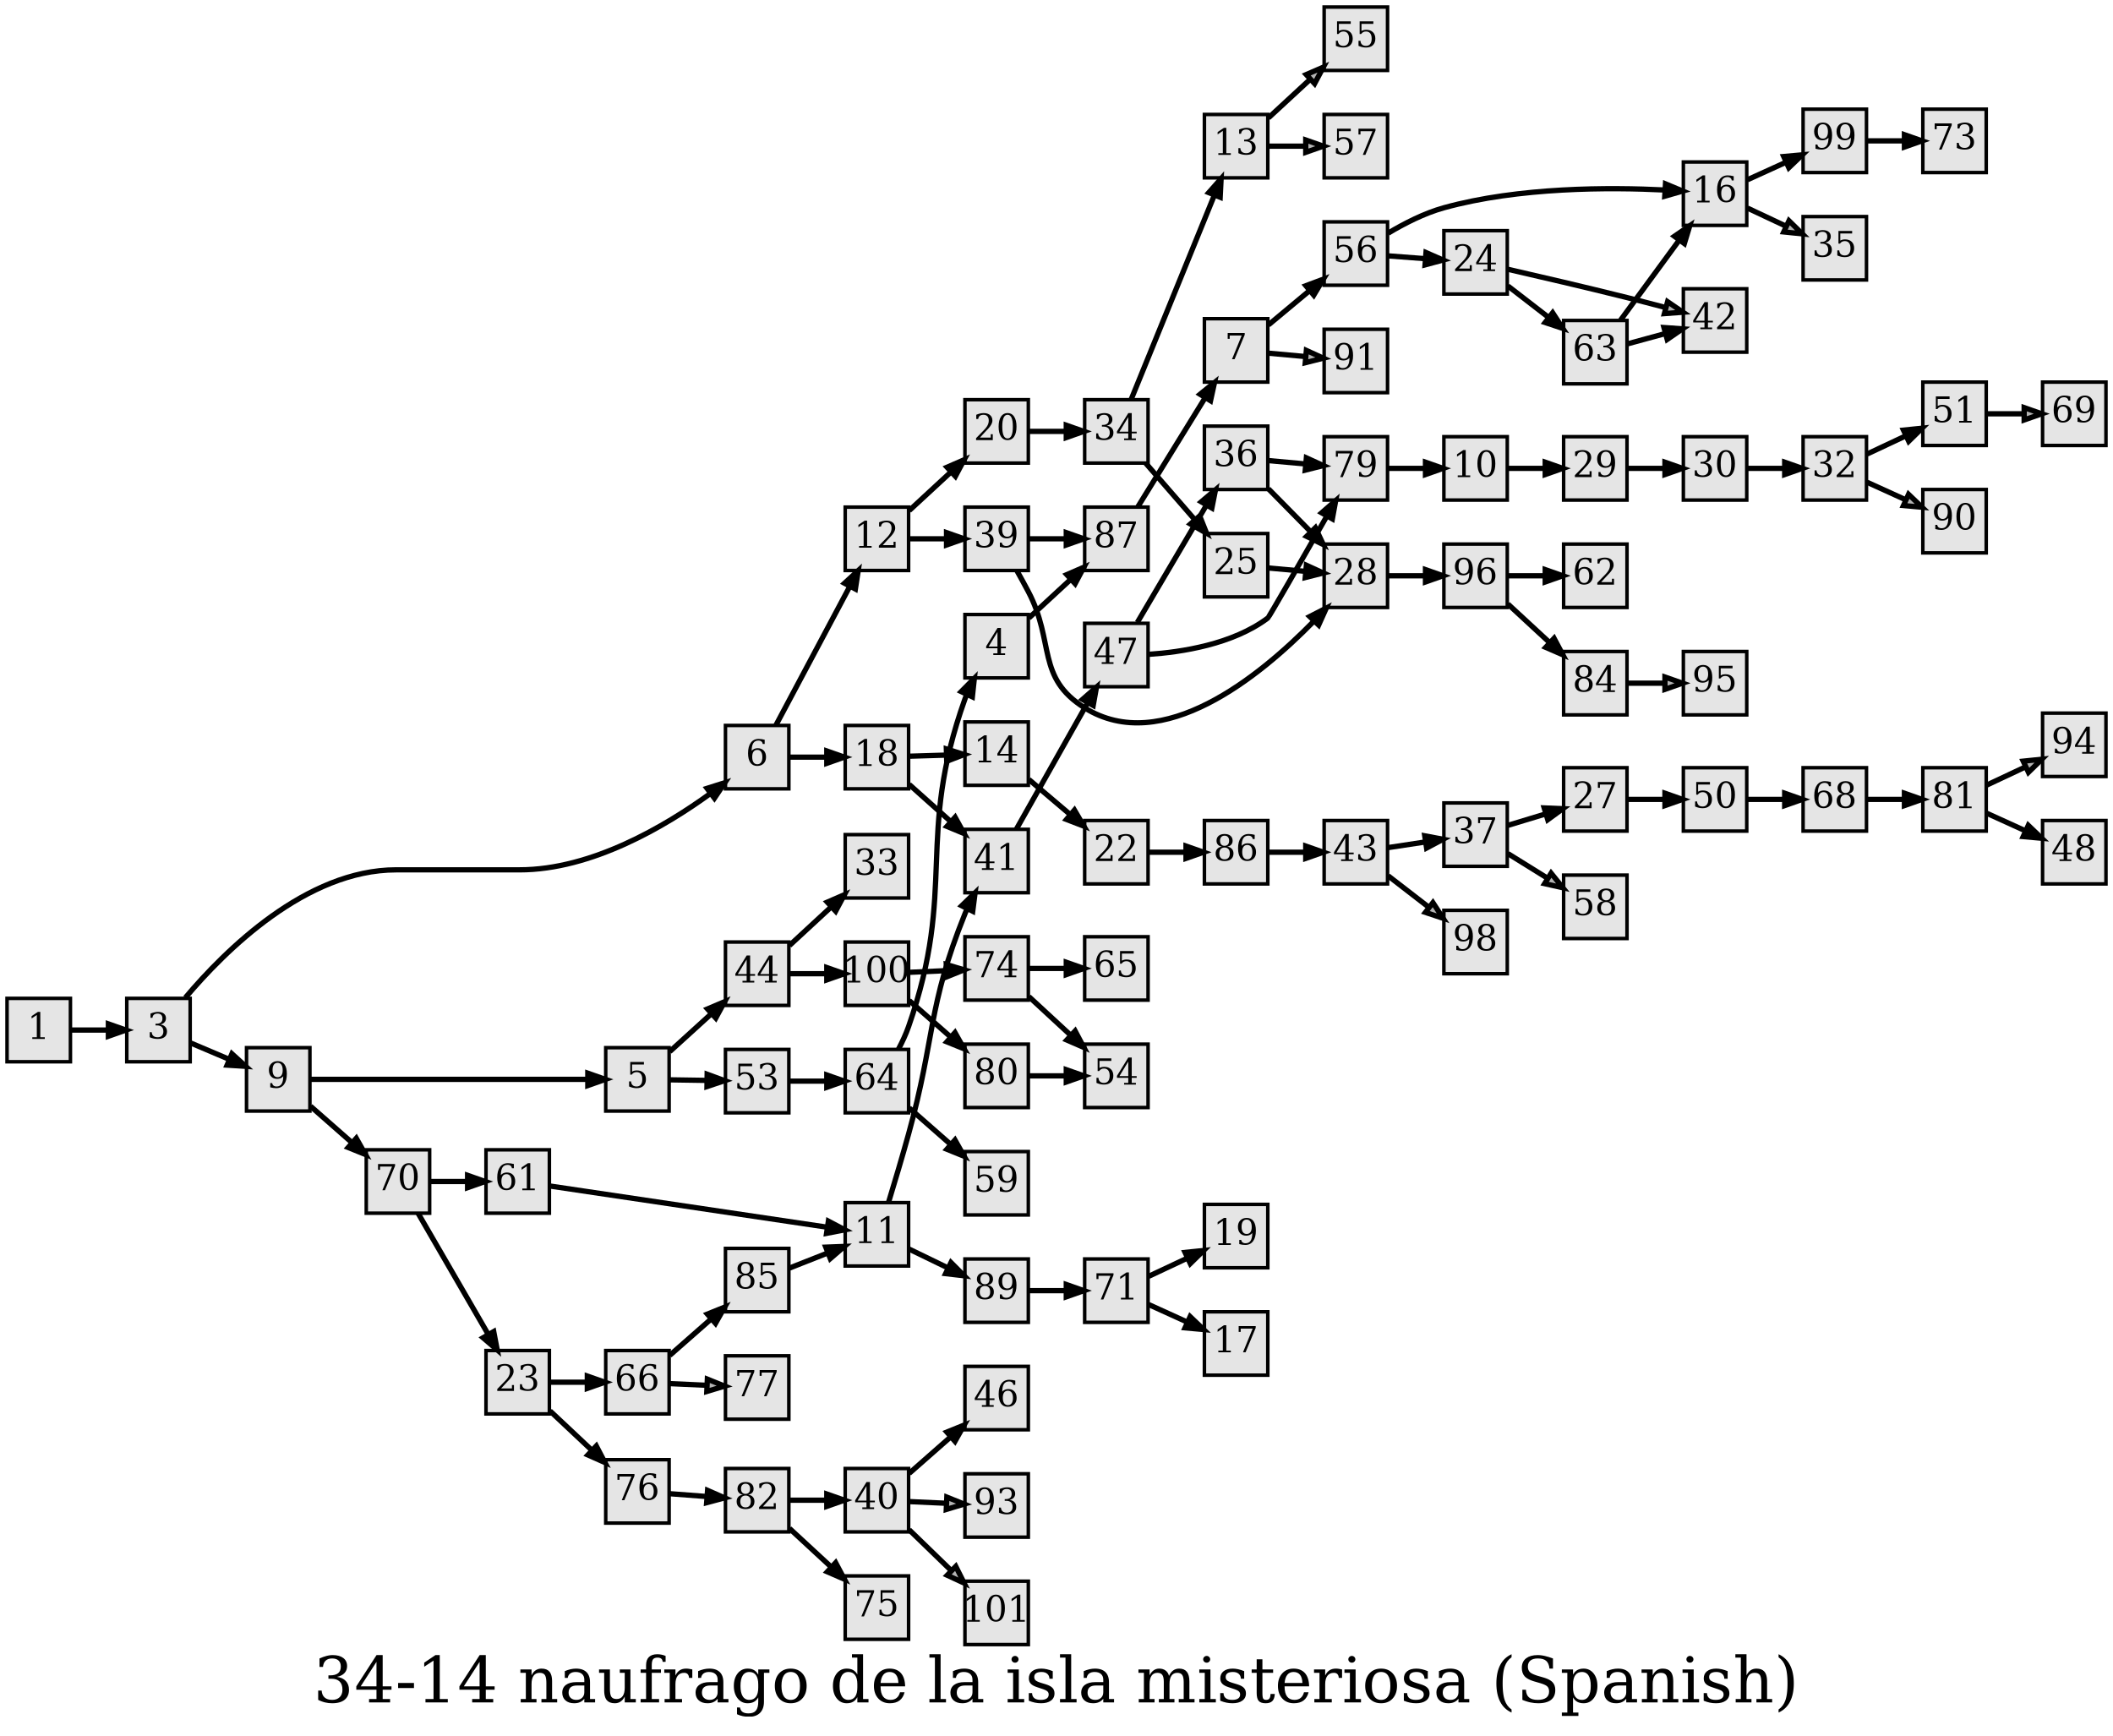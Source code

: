 digraph g{
  graph [ label="34-14 naufrago de la isla misteriosa (Spanish)" rankdir=LR, ordering=out, fontsize=36, nodesep="0.35", ranksep="0.45"];
  node  [shape=rect, penwidth=2, fontsize=20, style=filled, fillcolor=grey90, margin="0,0", labelfloat=true, regular=true, fixedsize=true];
  edge  [labelfloat=true, penwidth=3, fontsize=12];
  1 -> 3;
  3 -> 6;
  3 -> 9;
  4 -> 87;
  5 -> 44;
  5 -> 53;
  6 -> 12;
  6 -> 18;
  7 -> 56;
  7 -> 91	[ xlabel="E", shape=Msquare, fontsize=20, fillcolor=grey70, xlabel="" ];
  9 -> 5;
  9 -> 70;
  10 -> 29;
  11 -> 41;
  11 -> 89;
  12 -> 20;
  12 -> 39;
  13 -> 55	[ xlabel="E", shape=Msquare, fontsize=20, fillcolor=grey70, xlabel="" ];
  13 -> 57	[ xlabel="E", shape=Msquare, fontsize=20, fillcolor=grey70, xlabel="" ];
  14 -> 22;
  16 -> 99;
  16 -> 35	[ xlabel="E", shape=Msquare, fontsize=20, fillcolor=grey70, xlabel="" ];
  18 -> 14;
  18 -> 41;
  20 -> 34;
  22 -> 86;
  23 -> 66;
  23 -> 76;
  24 -> 42	[ xlabel="E", shape=Msquare, fontsize=20, fillcolor=grey70, xlabel="" ];
  24 -> 63;
  25 -> 28;
  27 -> 50;
  28 -> 96;
  29 -> 30;
  30 -> 32;
  32 -> 51;
  32 -> 90	[ xlabel="E", shape=Msquare, fontsize=20, fillcolor=grey70, xlabel="" ];
  34 -> 13;
  34 -> 25;
  36 -> 79;
  36 -> 28;
  37 -> 27;
  37 -> 58	[ xlabel="E", shape=Msquare, fontsize=20, fillcolor=grey70, xlabel="" ];
  39 -> 87;
  39 -> 28;
  40 -> 46;
  40 -> 93	[ xlabel="E", shape=Msquare, fontsize=20, fillcolor=grey70, xlabel="" ];
  40 -> 101	[ xlabel="E", shape=Msquare, fontsize=20, fillcolor=grey70, xlabel="" ];
  41 -> 47;
  43 -> 37;
  43 -> 98	[ xlabel="E", shape=Msquare, fontsize=20, fillcolor=grey70, xlabel="" ];
  44 -> 100;
  44 -> 33;
  47 -> 36;
  47 -> 79;
  50 -> 68;
  51 -> 69	[ xlabel="E", shape=Msquare, fontsize=20, fillcolor=grey70, xlabel="" ];
  53 -> 64;
  56 -> 16;
  56 -> 24;
  61 -> 11;
  63 -> 16;
  63 -> 42;
  64 -> 4;
  64 -> 59;
  66 -> 85;
  66 -> 77	[ xlabel="E", shape=Msquare, fontsize=20, fillcolor=grey70, xlabel="" ];
  68 -> 81;
  70 -> 61;
  70 -> 23;
  71 -> 19;
  71 -> 17;
  74 -> 65;
  74 -> 54;
  76 -> 82;
  79 -> 10;
  80 -> 54;
  81 -> 94	[ xlabel="E", shape=Msquare, fontsize=20, fillcolor=grey70, xlabel="" ];
  81 -> 48;
  82 -> 40;
  82 -> 75;
  84 -> 95	[ xlabel="E", shape=Msquare, fontsize=20, fillcolor=grey70, xlabel="" ];
  85 -> 11;
  86 -> 43;
  87 -> 7;
  89 -> 71;
  96 -> 62;
  96 -> 84;
  99 -> 73;
  100 -> 74;
  100 -> 80;

}

